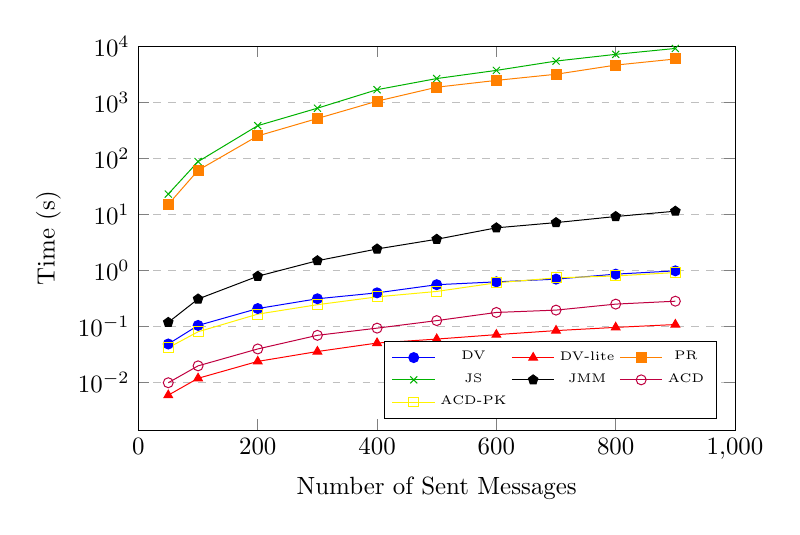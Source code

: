 \begin{tikzpicture}[scale=0.9]
\begin{axis}[
  ymode=log,
  legend style={font=\tiny, legend columns=3},
  scaled ticks=false,
  xlabel={Number of Sent Messages},
  ylabel={Time (s)},
  xmin=0, xmax=1000,
  ymax=10000,
  xtick={0,200,400,600,800,1000},
  ytick={0.01,0.1,1,10,100,1000,10000},
  legend pos=south east,
  ymajorgrids=true,
  xminorticks=false,
  yminorticks=false,
  grid style=dashed,
  height=7cm,
  width=10cm,
]
 
\addplot[color=blue,mark=*]
   coordinates {
  (50,0.049)(100,0.105)(200,0.210)(300,0.314)(400,0.400)(500,0.559)(600,0.628)
  (700,0.702)(800,0.862)(900,0.987)
  };

\addplot[color=red,mark=triangle*]
  coordinates {
  (50,0.006)(100,0.012)(200,0.024)(300,0.036)(400,0.051)(500,0.06)
  (600,0.072)(700,0.085)(800,0.097)(900,0.109)
  };

\addplot[color=orange,mark=square*]
  coordinates {
  (50,15.052)(100,61.132)(200,250.773)(300,512.437)(400,1043.941)(500,1849.874)
  (600,2449.326)(700,3149.923)(800,4587.110)(900,5897.349)
  };


\addplot[color=black!30!green,mark=x]
  coordinates {
  (50,23.084)(100,87.370)(200,382.419)(300,782.271)(400,1672.800)(500,2640.221)
  (600,3691.952)(700,5413.382)(800,7129.012)(900,9087.283)
  };

\addplot[color=black,mark=pentagon*]
  coordinates {
  (50,0.119)(100,0.311)(200,0.791)(300,1.496)(400,2.421)(500,3.608)
  (600,5.770)(700,7.148)(800,9.172)(900,11.411)
  };

\addplot[color=purple,mark=o]
  coordinates {
  (50,0.01)(100,0.02)(200,0.04)(300,0.07)(400,0.094)(500,0.128)
  (600,0.179)(700,0.197)(800,0.252)(900,0.284)
  };

\addplot[color=yellow,mark=square]
  coordinates {
  (50,0.042)(100,0.081)(200,0.167)(300,0.246)(400,0.339)(500,0.424)
  (600,0.604)(700,0.740)(800,0.801)(900,0.920)
  };

    
  \legend{DV,DV-lite,PR,JS,JMM,ACD,ACD-PK}
 
\end{axis}
\end{tikzpicture}